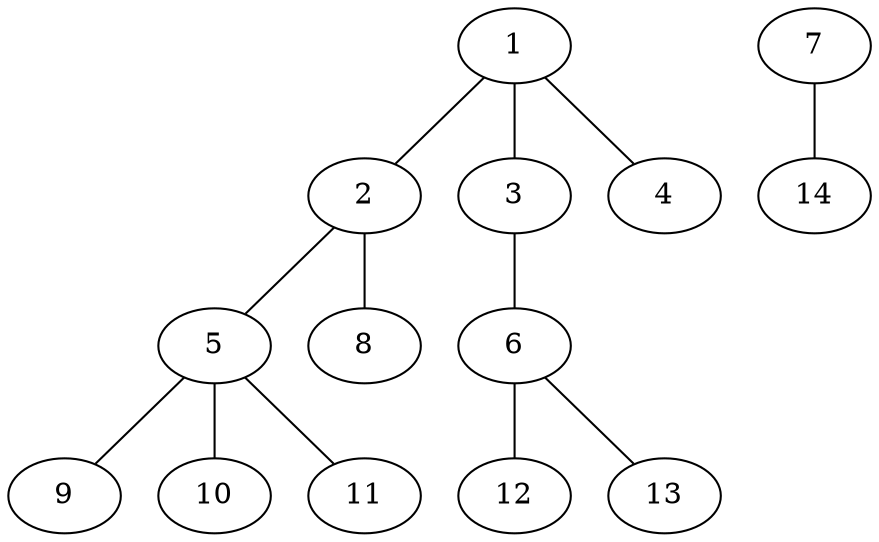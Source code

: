 graph molecule_2949 {
	1	 [chem=C];
	2	 [chem=N];
	1 -- 2	 [valence=1];
	3	 [chem=O];
	1 -- 3	 [valence=1];
	4	 [chem=O];
	1 -- 4	 [valence=2];
	5	 [chem=C];
	2 -- 5	 [valence=1];
	8	 [chem=H];
	2 -- 8	 [valence=1];
	6	 [chem=N];
	3 -- 6	 [valence=1];
	9	 [chem=H];
	5 -- 9	 [valence=1];
	10	 [chem=H];
	5 -- 10	 [valence=1];
	11	 [chem=H];
	5 -- 11	 [valence=1];
	12	 [chem=H];
	6 -- 12	 [valence=1];
	13	 [chem=H];
	6 -- 13	 [valence=1];
	7	 [chem=Cl];
	14	 [chem=H];
	7 -- 14	 [valence=1];
}
